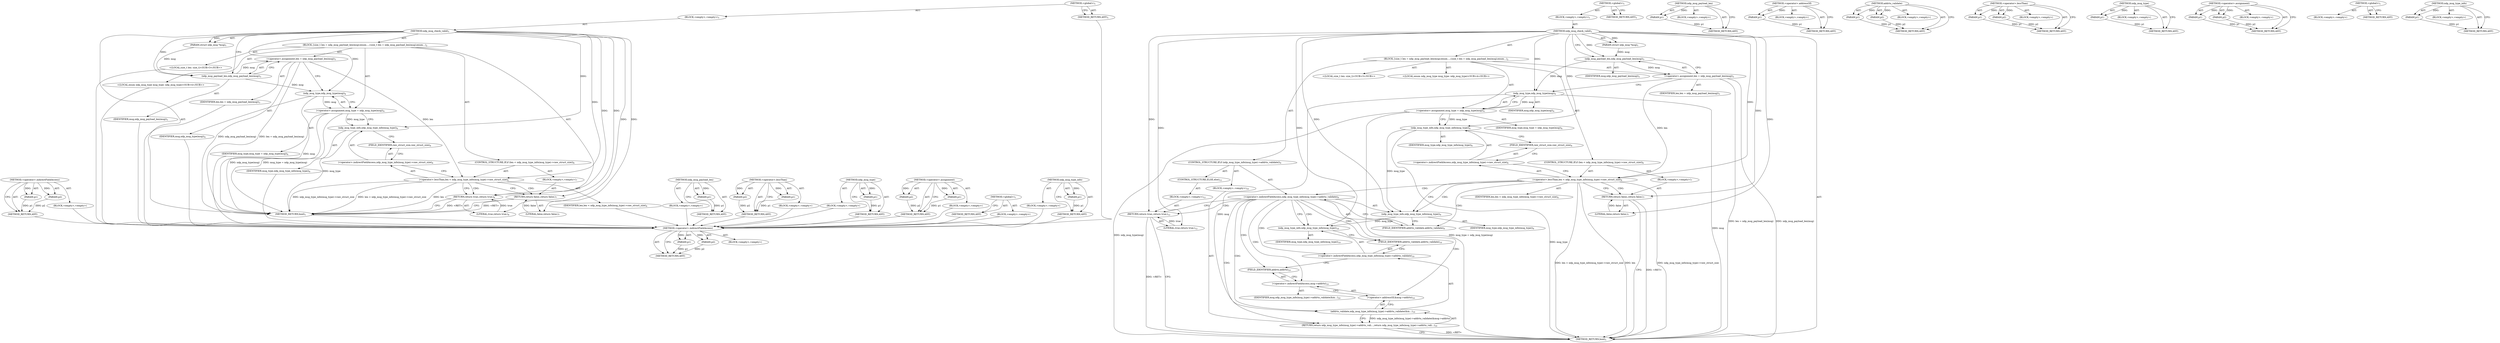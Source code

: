 digraph "ndp_msg_type_info" {
vulnerable_74 [label=<(METHOD,&lt;operator&gt;.indirectFieldAccess)>];
vulnerable_75 [label=<(PARAM,p1)>];
vulnerable_76 [label=<(PARAM,p2)>];
vulnerable_77 [label=<(BLOCK,&lt;empty&gt;,&lt;empty&gt;)>];
vulnerable_78 [label=<(METHOD_RETURN,ANY)>];
vulnerable_6 [label=<(METHOD,&lt;global&gt;)<SUB>1</SUB>>];
vulnerable_7 [label=<(BLOCK,&lt;empty&gt;,&lt;empty&gt;)<SUB>1</SUB>>];
vulnerable_8 [label=<(METHOD,ndp_msg_check_valid)<SUB>1</SUB>>];
vulnerable_9 [label=<(PARAM,struct ndp_msg *msg)<SUB>1</SUB>>];
vulnerable_10 [label=<(BLOCK,{
	size_t len = ndp_msg_payload_len(msg);
	enum...,{
	size_t len = ndp_msg_payload_len(msg);
	enum...)<SUB>2</SUB>>];
vulnerable_11 [label="<(LOCAL,size_t len: size_t)<SUB>3</SUB>>"];
vulnerable_12 [label=<(&lt;operator&gt;.assignment,len = ndp_msg_payload_len(msg))<SUB>3</SUB>>];
vulnerable_13 [label=<(IDENTIFIER,len,len = ndp_msg_payload_len(msg))<SUB>3</SUB>>];
vulnerable_14 [label=<(ndp_msg_payload_len,ndp_msg_payload_len(msg))<SUB>3</SUB>>];
vulnerable_15 [label=<(IDENTIFIER,msg,ndp_msg_payload_len(msg))<SUB>3</SUB>>];
vulnerable_16 [label="<(LOCAL,enum ndp_msg_type msg_type: ndp_msg_type)<SUB>4</SUB>>"];
vulnerable_17 [label=<(&lt;operator&gt;.assignment,msg_type = ndp_msg_type(msg))<SUB>4</SUB>>];
vulnerable_18 [label=<(IDENTIFIER,msg_type,msg_type = ndp_msg_type(msg))<SUB>4</SUB>>];
vulnerable_19 [label=<(ndp_msg_type,ndp_msg_type(msg))<SUB>4</SUB>>];
vulnerable_20 [label=<(IDENTIFIER,msg,ndp_msg_type(msg))<SUB>4</SUB>>];
vulnerable_21 [label=<(CONTROL_STRUCTURE,IF,if (len &lt; ndp_msg_type_info(msg_type)-&gt;raw_struct_size))<SUB>6</SUB>>];
vulnerable_22 [label=<(&lt;operator&gt;.lessThan,len &lt; ndp_msg_type_info(msg_type)-&gt;raw_struct_size)<SUB>6</SUB>>];
vulnerable_23 [label=<(IDENTIFIER,len,len &lt; ndp_msg_type_info(msg_type)-&gt;raw_struct_size)<SUB>6</SUB>>];
vulnerable_24 [label=<(&lt;operator&gt;.indirectFieldAccess,ndp_msg_type_info(msg_type)-&gt;raw_struct_size)<SUB>6</SUB>>];
vulnerable_25 [label=<(ndp_msg_type_info,ndp_msg_type_info(msg_type))<SUB>6</SUB>>];
vulnerable_26 [label=<(IDENTIFIER,msg_type,ndp_msg_type_info(msg_type))<SUB>6</SUB>>];
vulnerable_27 [label=<(FIELD_IDENTIFIER,raw_struct_size,raw_struct_size)<SUB>6</SUB>>];
vulnerable_28 [label=<(BLOCK,&lt;empty&gt;,&lt;empty&gt;)<SUB>7</SUB>>];
vulnerable_29 [label=<(RETURN,return false;,return false;)<SUB>7</SUB>>];
vulnerable_30 [label=<(LITERAL,false,return false;)<SUB>7</SUB>>];
vulnerable_31 [label=<(RETURN,return true;,return true;)<SUB>8</SUB>>];
vulnerable_32 [label=<(LITERAL,true,return true;)<SUB>8</SUB>>];
vulnerable_33 [label=<(METHOD_RETURN,bool)<SUB>1</SUB>>];
vulnerable_35 [label=<(METHOD_RETURN,ANY)<SUB>1</SUB>>];
vulnerable_61 [label=<(METHOD,ndp_msg_payload_len)>];
vulnerable_62 [label=<(PARAM,p1)>];
vulnerable_63 [label=<(BLOCK,&lt;empty&gt;,&lt;empty&gt;)>];
vulnerable_64 [label=<(METHOD_RETURN,ANY)>];
vulnerable_69 [label=<(METHOD,&lt;operator&gt;.lessThan)>];
vulnerable_70 [label=<(PARAM,p1)>];
vulnerable_71 [label=<(PARAM,p2)>];
vulnerable_72 [label=<(BLOCK,&lt;empty&gt;,&lt;empty&gt;)>];
vulnerable_73 [label=<(METHOD_RETURN,ANY)>];
vulnerable_65 [label=<(METHOD,ndp_msg_type)>];
vulnerable_66 [label=<(PARAM,p1)>];
vulnerable_67 [label=<(BLOCK,&lt;empty&gt;,&lt;empty&gt;)>];
vulnerable_68 [label=<(METHOD_RETURN,ANY)>];
vulnerable_56 [label=<(METHOD,&lt;operator&gt;.assignment)>];
vulnerable_57 [label=<(PARAM,p1)>];
vulnerable_58 [label=<(PARAM,p2)>];
vulnerable_59 [label=<(BLOCK,&lt;empty&gt;,&lt;empty&gt;)>];
vulnerable_60 [label=<(METHOD_RETURN,ANY)>];
vulnerable_50 [label=<(METHOD,&lt;global&gt;)<SUB>1</SUB>>];
vulnerable_51 [label=<(BLOCK,&lt;empty&gt;,&lt;empty&gt;)>];
vulnerable_52 [label=<(METHOD_RETURN,ANY)>];
vulnerable_79 [label=<(METHOD,ndp_msg_type_info)>];
vulnerable_80 [label=<(PARAM,p1)>];
vulnerable_81 [label=<(BLOCK,&lt;empty&gt;,&lt;empty&gt;)>];
vulnerable_82 [label=<(METHOD_RETURN,ANY)>];
fixed_92 [label=<(METHOD,&lt;operator&gt;.indirectFieldAccess)>];
fixed_93 [label=<(PARAM,p1)>];
fixed_94 [label=<(PARAM,p2)>];
fixed_95 [label=<(BLOCK,&lt;empty&gt;,&lt;empty&gt;)>];
fixed_96 [label=<(METHOD_RETURN,ANY)>];
fixed_6 [label=<(METHOD,&lt;global&gt;)<SUB>1</SUB>>];
fixed_7 [label=<(BLOCK,&lt;empty&gt;,&lt;empty&gt;)<SUB>1</SUB>>];
fixed_8 [label=<(METHOD,ndp_msg_check_valid)<SUB>1</SUB>>];
fixed_9 [label=<(PARAM,struct ndp_msg *msg)<SUB>1</SUB>>];
fixed_10 [label=<(BLOCK,{
	size_t len = ndp_msg_payload_len(msg);
	enum...,{
	size_t len = ndp_msg_payload_len(msg);
	enum...)<SUB>2</SUB>>];
fixed_11 [label="<(LOCAL,size_t len: size_t)<SUB>3</SUB>>"];
fixed_12 [label=<(&lt;operator&gt;.assignment,len = ndp_msg_payload_len(msg))<SUB>3</SUB>>];
fixed_13 [label=<(IDENTIFIER,len,len = ndp_msg_payload_len(msg))<SUB>3</SUB>>];
fixed_14 [label=<(ndp_msg_payload_len,ndp_msg_payload_len(msg))<SUB>3</SUB>>];
fixed_15 [label=<(IDENTIFIER,msg,ndp_msg_payload_len(msg))<SUB>3</SUB>>];
fixed_16 [label="<(LOCAL,enum ndp_msg_type msg_type: ndp_msg_type)<SUB>4</SUB>>"];
fixed_17 [label=<(&lt;operator&gt;.assignment,msg_type = ndp_msg_type(msg))<SUB>4</SUB>>];
fixed_18 [label=<(IDENTIFIER,msg_type,msg_type = ndp_msg_type(msg))<SUB>4</SUB>>];
fixed_19 [label=<(ndp_msg_type,ndp_msg_type(msg))<SUB>4</SUB>>];
fixed_20 [label=<(IDENTIFIER,msg,ndp_msg_type(msg))<SUB>4</SUB>>];
fixed_21 [label=<(CONTROL_STRUCTURE,IF,if (len &lt; ndp_msg_type_info(msg_type)-&gt;raw_struct_size))<SUB>6</SUB>>];
fixed_22 [label=<(&lt;operator&gt;.lessThan,len &lt; ndp_msg_type_info(msg_type)-&gt;raw_struct_size)<SUB>6</SUB>>];
fixed_23 [label=<(IDENTIFIER,len,len &lt; ndp_msg_type_info(msg_type)-&gt;raw_struct_size)<SUB>6</SUB>>];
fixed_24 [label=<(&lt;operator&gt;.indirectFieldAccess,ndp_msg_type_info(msg_type)-&gt;raw_struct_size)<SUB>6</SUB>>];
fixed_25 [label=<(ndp_msg_type_info,ndp_msg_type_info(msg_type))<SUB>6</SUB>>];
fixed_26 [label=<(IDENTIFIER,msg_type,ndp_msg_type_info(msg_type))<SUB>6</SUB>>];
fixed_27 [label=<(FIELD_IDENTIFIER,raw_struct_size,raw_struct_size)<SUB>6</SUB>>];
fixed_28 [label=<(BLOCK,&lt;empty&gt;,&lt;empty&gt;)<SUB>7</SUB>>];
fixed_29 [label=<(RETURN,return false;,return false;)<SUB>7</SUB>>];
fixed_30 [label=<(LITERAL,false,return false;)<SUB>7</SUB>>];
fixed_31 [label=<(CONTROL_STRUCTURE,IF,if (ndp_msg_type_info(msg_type)-&gt;addrto_validate))<SUB>9</SUB>>];
fixed_32 [label=<(&lt;operator&gt;.indirectFieldAccess,ndp_msg_type_info(msg_type)-&gt;addrto_validate)<SUB>9</SUB>>];
fixed_33 [label=<(ndp_msg_type_info,ndp_msg_type_info(msg_type))<SUB>9</SUB>>];
fixed_34 [label=<(IDENTIFIER,msg_type,ndp_msg_type_info(msg_type))<SUB>9</SUB>>];
fixed_35 [label=<(FIELD_IDENTIFIER,addrto_validate,addrto_validate)<SUB>9</SUB>>];
fixed_36 [label=<(BLOCK,&lt;empty&gt;,&lt;empty&gt;)<SUB>10</SUB>>];
fixed_37 [label=<(RETURN,return ndp_msg_type_info(msg_type)-&gt;addrto_vali...,return ndp_msg_type_info(msg_type)-&gt;addrto_vali...)<SUB>10</SUB>>];
fixed_38 [label=<(addrto_validate,ndp_msg_type_info(msg_type)-&gt;addrto_validate(&amp;m...)<SUB>10</SUB>>];
fixed_39 [label=<(&lt;operator&gt;.indirectFieldAccess,ndp_msg_type_info(msg_type)-&gt;addrto_validate)<SUB>10</SUB>>];
fixed_40 [label=<(ndp_msg_type_info,ndp_msg_type_info(msg_type))<SUB>10</SUB>>];
fixed_41 [label=<(IDENTIFIER,msg_type,ndp_msg_type_info(msg_type))<SUB>10</SUB>>];
fixed_42 [label=<(FIELD_IDENTIFIER,addrto_validate,addrto_validate)<SUB>10</SUB>>];
fixed_43 [label=<(&lt;operator&gt;.addressOf,&amp;msg-&gt;addrto)<SUB>10</SUB>>];
fixed_44 [label=<(&lt;operator&gt;.indirectFieldAccess,msg-&gt;addrto)<SUB>10</SUB>>];
fixed_45 [label=<(IDENTIFIER,msg,ndp_msg_type_info(msg_type)-&gt;addrto_validate(&amp;m...)<SUB>10</SUB>>];
fixed_46 [label=<(FIELD_IDENTIFIER,addrto,addrto)<SUB>10</SUB>>];
fixed_47 [label=<(CONTROL_STRUCTURE,ELSE,else)<SUB>12</SUB>>];
fixed_48 [label=<(BLOCK,&lt;empty&gt;,&lt;empty&gt;)<SUB>12</SUB>>];
fixed_49 [label=<(RETURN,return true;,return true;)<SUB>12</SUB>>];
fixed_50 [label=<(LITERAL,true,return true;)<SUB>12</SUB>>];
fixed_51 [label=<(METHOD_RETURN,bool)<SUB>1</SUB>>];
fixed_53 [label=<(METHOD_RETURN,ANY)<SUB>1</SUB>>];
fixed_79 [label=<(METHOD,ndp_msg_payload_len)>];
fixed_80 [label=<(PARAM,p1)>];
fixed_81 [label=<(BLOCK,&lt;empty&gt;,&lt;empty&gt;)>];
fixed_82 [label=<(METHOD_RETURN,ANY)>];
fixed_106 [label=<(METHOD,&lt;operator&gt;.addressOf)>];
fixed_107 [label=<(PARAM,p1)>];
fixed_108 [label=<(BLOCK,&lt;empty&gt;,&lt;empty&gt;)>];
fixed_109 [label=<(METHOD_RETURN,ANY)>];
fixed_101 [label=<(METHOD,addrto_validate)>];
fixed_102 [label=<(PARAM,p1)>];
fixed_103 [label=<(PARAM,p2)>];
fixed_104 [label=<(BLOCK,&lt;empty&gt;,&lt;empty&gt;)>];
fixed_105 [label=<(METHOD_RETURN,ANY)>];
fixed_87 [label=<(METHOD,&lt;operator&gt;.lessThan)>];
fixed_88 [label=<(PARAM,p1)>];
fixed_89 [label=<(PARAM,p2)>];
fixed_90 [label=<(BLOCK,&lt;empty&gt;,&lt;empty&gt;)>];
fixed_91 [label=<(METHOD_RETURN,ANY)>];
fixed_83 [label=<(METHOD,ndp_msg_type)>];
fixed_84 [label=<(PARAM,p1)>];
fixed_85 [label=<(BLOCK,&lt;empty&gt;,&lt;empty&gt;)>];
fixed_86 [label=<(METHOD_RETURN,ANY)>];
fixed_74 [label=<(METHOD,&lt;operator&gt;.assignment)>];
fixed_75 [label=<(PARAM,p1)>];
fixed_76 [label=<(PARAM,p2)>];
fixed_77 [label=<(BLOCK,&lt;empty&gt;,&lt;empty&gt;)>];
fixed_78 [label=<(METHOD_RETURN,ANY)>];
fixed_68 [label=<(METHOD,&lt;global&gt;)<SUB>1</SUB>>];
fixed_69 [label=<(BLOCK,&lt;empty&gt;,&lt;empty&gt;)>];
fixed_70 [label=<(METHOD_RETURN,ANY)>];
fixed_97 [label=<(METHOD,ndp_msg_type_info)>];
fixed_98 [label=<(PARAM,p1)>];
fixed_99 [label=<(BLOCK,&lt;empty&gt;,&lt;empty&gt;)>];
fixed_100 [label=<(METHOD_RETURN,ANY)>];
vulnerable_74 -> vulnerable_75  [key=0, label="AST: "];
vulnerable_74 -> vulnerable_75  [key=1, label="DDG: "];
vulnerable_74 -> vulnerable_77  [key=0, label="AST: "];
vulnerable_74 -> vulnerable_76  [key=0, label="AST: "];
vulnerable_74 -> vulnerable_76  [key=1, label="DDG: "];
vulnerable_74 -> vulnerable_78  [key=0, label="AST: "];
vulnerable_74 -> vulnerable_78  [key=1, label="CFG: "];
vulnerable_75 -> vulnerable_78  [key=0, label="DDG: p1"];
vulnerable_76 -> vulnerable_78  [key=0, label="DDG: p2"];
vulnerable_77 -> fixed_92  [key=0];
vulnerable_78 -> fixed_92  [key=0];
vulnerable_6 -> vulnerable_7  [key=0, label="AST: "];
vulnerable_6 -> vulnerable_35  [key=0, label="AST: "];
vulnerable_6 -> vulnerable_35  [key=1, label="CFG: "];
vulnerable_7 -> vulnerable_8  [key=0, label="AST: "];
vulnerable_8 -> vulnerable_9  [key=0, label="AST: "];
vulnerable_8 -> vulnerable_9  [key=1, label="DDG: "];
vulnerable_8 -> vulnerable_10  [key=0, label="AST: "];
vulnerable_8 -> vulnerable_33  [key=0, label="AST: "];
vulnerable_8 -> vulnerable_14  [key=0, label="CFG: "];
vulnerable_8 -> vulnerable_14  [key=1, label="DDG: "];
vulnerable_8 -> vulnerable_31  [key=0, label="DDG: "];
vulnerable_8 -> vulnerable_32  [key=0, label="DDG: "];
vulnerable_8 -> vulnerable_19  [key=0, label="DDG: "];
vulnerable_8 -> vulnerable_22  [key=0, label="DDG: "];
vulnerable_8 -> vulnerable_29  [key=0, label="DDG: "];
vulnerable_8 -> vulnerable_30  [key=0, label="DDG: "];
vulnerable_8 -> vulnerable_25  [key=0, label="DDG: "];
vulnerable_9 -> vulnerable_14  [key=0, label="DDG: msg"];
vulnerable_10 -> vulnerable_11  [key=0, label="AST: "];
vulnerable_10 -> vulnerable_12  [key=0, label="AST: "];
vulnerable_10 -> vulnerable_16  [key=0, label="AST: "];
vulnerable_10 -> vulnerable_17  [key=0, label="AST: "];
vulnerable_10 -> vulnerable_21  [key=0, label="AST: "];
vulnerable_10 -> vulnerable_31  [key=0, label="AST: "];
vulnerable_11 -> fixed_92  [key=0];
vulnerable_12 -> vulnerable_13  [key=0, label="AST: "];
vulnerable_12 -> vulnerable_14  [key=0, label="AST: "];
vulnerable_12 -> vulnerable_19  [key=0, label="CFG: "];
vulnerable_12 -> vulnerable_33  [key=0, label="DDG: ndp_msg_payload_len(msg)"];
vulnerable_12 -> vulnerable_33  [key=1, label="DDG: len = ndp_msg_payload_len(msg)"];
vulnerable_12 -> vulnerable_22  [key=0, label="DDG: len"];
vulnerable_13 -> fixed_92  [key=0];
vulnerable_14 -> vulnerable_15  [key=0, label="AST: "];
vulnerable_14 -> vulnerable_12  [key=0, label="CFG: "];
vulnerable_14 -> vulnerable_12  [key=1, label="DDG: msg"];
vulnerable_14 -> vulnerable_19  [key=0, label="DDG: msg"];
vulnerable_15 -> fixed_92  [key=0];
vulnerable_16 -> fixed_92  [key=0];
vulnerable_17 -> vulnerable_18  [key=0, label="AST: "];
vulnerable_17 -> vulnerable_19  [key=0, label="AST: "];
vulnerable_17 -> vulnerable_25  [key=0, label="CFG: "];
vulnerable_17 -> vulnerable_25  [key=1, label="DDG: msg_type"];
vulnerable_17 -> vulnerable_33  [key=0, label="DDG: ndp_msg_type(msg)"];
vulnerable_17 -> vulnerable_33  [key=1, label="DDG: msg_type = ndp_msg_type(msg)"];
vulnerable_18 -> fixed_92  [key=0];
vulnerable_19 -> vulnerable_20  [key=0, label="AST: "];
vulnerable_19 -> vulnerable_17  [key=0, label="CFG: "];
vulnerable_19 -> vulnerable_17  [key=1, label="DDG: msg"];
vulnerable_19 -> vulnerable_33  [key=0, label="DDG: msg"];
vulnerable_20 -> fixed_92  [key=0];
vulnerable_21 -> vulnerable_22  [key=0, label="AST: "];
vulnerable_21 -> vulnerable_28  [key=0, label="AST: "];
vulnerable_22 -> vulnerable_23  [key=0, label="AST: "];
vulnerable_22 -> vulnerable_24  [key=0, label="AST: "];
vulnerable_22 -> vulnerable_29  [key=0, label="CFG: "];
vulnerable_22 -> vulnerable_29  [key=1, label="CDG: "];
vulnerable_22 -> vulnerable_31  [key=0, label="CFG: "];
vulnerable_22 -> vulnerable_31  [key=1, label="CDG: "];
vulnerable_22 -> vulnerable_33  [key=0, label="DDG: len"];
vulnerable_22 -> vulnerable_33  [key=1, label="DDG: ndp_msg_type_info(msg_type)-&gt;raw_struct_size"];
vulnerable_22 -> vulnerable_33  [key=2, label="DDG: len &lt; ndp_msg_type_info(msg_type)-&gt;raw_struct_size"];
vulnerable_23 -> fixed_92  [key=0];
vulnerable_24 -> vulnerable_25  [key=0, label="AST: "];
vulnerable_24 -> vulnerable_27  [key=0, label="AST: "];
vulnerable_24 -> vulnerable_22  [key=0, label="CFG: "];
vulnerable_25 -> vulnerable_26  [key=0, label="AST: "];
vulnerable_25 -> vulnerable_27  [key=0, label="CFG: "];
vulnerable_25 -> vulnerable_33  [key=0, label="DDG: msg_type"];
vulnerable_26 -> fixed_92  [key=0];
vulnerable_27 -> vulnerable_24  [key=0, label="CFG: "];
vulnerable_28 -> vulnerable_29  [key=0, label="AST: "];
vulnerable_29 -> vulnerable_30  [key=0, label="AST: "];
vulnerable_29 -> vulnerable_33  [key=0, label="CFG: "];
vulnerable_29 -> vulnerable_33  [key=1, label="DDG: &lt;RET&gt;"];
vulnerable_30 -> vulnerable_29  [key=0, label="DDG: false"];
vulnerable_31 -> vulnerable_32  [key=0, label="AST: "];
vulnerable_31 -> vulnerable_33  [key=0, label="CFG: "];
vulnerable_31 -> vulnerable_33  [key=1, label="DDG: &lt;RET&gt;"];
vulnerable_32 -> vulnerable_31  [key=0, label="DDG: true"];
vulnerable_33 -> fixed_92  [key=0];
vulnerable_35 -> fixed_92  [key=0];
vulnerable_61 -> vulnerable_62  [key=0, label="AST: "];
vulnerable_61 -> vulnerable_62  [key=1, label="DDG: "];
vulnerable_61 -> vulnerable_63  [key=0, label="AST: "];
vulnerable_61 -> vulnerable_64  [key=0, label="AST: "];
vulnerable_61 -> vulnerable_64  [key=1, label="CFG: "];
vulnerable_62 -> vulnerable_64  [key=0, label="DDG: p1"];
vulnerable_63 -> fixed_92  [key=0];
vulnerable_64 -> fixed_92  [key=0];
vulnerable_69 -> vulnerable_70  [key=0, label="AST: "];
vulnerable_69 -> vulnerable_70  [key=1, label="DDG: "];
vulnerable_69 -> vulnerable_72  [key=0, label="AST: "];
vulnerable_69 -> vulnerable_71  [key=0, label="AST: "];
vulnerable_69 -> vulnerable_71  [key=1, label="DDG: "];
vulnerable_69 -> vulnerable_73  [key=0, label="AST: "];
vulnerable_69 -> vulnerable_73  [key=1, label="CFG: "];
vulnerable_70 -> vulnerable_73  [key=0, label="DDG: p1"];
vulnerable_71 -> vulnerable_73  [key=0, label="DDG: p2"];
vulnerable_72 -> fixed_92  [key=0];
vulnerable_73 -> fixed_92  [key=0];
vulnerable_65 -> vulnerable_66  [key=0, label="AST: "];
vulnerable_65 -> vulnerable_66  [key=1, label="DDG: "];
vulnerable_65 -> vulnerable_67  [key=0, label="AST: "];
vulnerable_65 -> vulnerable_68  [key=0, label="AST: "];
vulnerable_65 -> vulnerable_68  [key=1, label="CFG: "];
vulnerable_66 -> vulnerable_68  [key=0, label="DDG: p1"];
vulnerable_67 -> fixed_92  [key=0];
vulnerable_68 -> fixed_92  [key=0];
vulnerable_56 -> vulnerable_57  [key=0, label="AST: "];
vulnerable_56 -> vulnerable_57  [key=1, label="DDG: "];
vulnerable_56 -> vulnerable_59  [key=0, label="AST: "];
vulnerable_56 -> vulnerable_58  [key=0, label="AST: "];
vulnerable_56 -> vulnerable_58  [key=1, label="DDG: "];
vulnerable_56 -> vulnerable_60  [key=0, label="AST: "];
vulnerable_56 -> vulnerable_60  [key=1, label="CFG: "];
vulnerable_57 -> vulnerable_60  [key=0, label="DDG: p1"];
vulnerable_58 -> vulnerable_60  [key=0, label="DDG: p2"];
vulnerable_59 -> fixed_92  [key=0];
vulnerable_60 -> fixed_92  [key=0];
vulnerable_50 -> vulnerable_51  [key=0, label="AST: "];
vulnerable_50 -> vulnerable_52  [key=0, label="AST: "];
vulnerable_50 -> vulnerable_52  [key=1, label="CFG: "];
vulnerable_51 -> fixed_92  [key=0];
vulnerable_52 -> fixed_92  [key=0];
vulnerable_79 -> vulnerable_80  [key=0, label="AST: "];
vulnerable_79 -> vulnerable_80  [key=1, label="DDG: "];
vulnerable_79 -> vulnerable_81  [key=0, label="AST: "];
vulnerable_79 -> vulnerable_82  [key=0, label="AST: "];
vulnerable_79 -> vulnerable_82  [key=1, label="CFG: "];
vulnerable_80 -> vulnerable_82  [key=0, label="DDG: p1"];
vulnerable_81 -> fixed_92  [key=0];
vulnerable_82 -> fixed_92  [key=0];
fixed_92 -> fixed_93  [key=0, label="AST: "];
fixed_92 -> fixed_93  [key=1, label="DDG: "];
fixed_92 -> fixed_95  [key=0, label="AST: "];
fixed_92 -> fixed_94  [key=0, label="AST: "];
fixed_92 -> fixed_94  [key=1, label="DDG: "];
fixed_92 -> fixed_96  [key=0, label="AST: "];
fixed_92 -> fixed_96  [key=1, label="CFG: "];
fixed_93 -> fixed_96  [key=0, label="DDG: p1"];
fixed_94 -> fixed_96  [key=0, label="DDG: p2"];
fixed_6 -> fixed_7  [key=0, label="AST: "];
fixed_6 -> fixed_53  [key=0, label="AST: "];
fixed_6 -> fixed_53  [key=1, label="CFG: "];
fixed_7 -> fixed_8  [key=0, label="AST: "];
fixed_8 -> fixed_9  [key=0, label="AST: "];
fixed_8 -> fixed_9  [key=1, label="DDG: "];
fixed_8 -> fixed_10  [key=0, label="AST: "];
fixed_8 -> fixed_51  [key=0, label="AST: "];
fixed_8 -> fixed_14  [key=0, label="CFG: "];
fixed_8 -> fixed_14  [key=1, label="DDG: "];
fixed_8 -> fixed_19  [key=0, label="DDG: "];
fixed_8 -> fixed_22  [key=0, label="DDG: "];
fixed_8 -> fixed_29  [key=0, label="DDG: "];
fixed_8 -> fixed_30  [key=0, label="DDG: "];
fixed_8 -> fixed_33  [key=0, label="DDG: "];
fixed_8 -> fixed_49  [key=0, label="DDG: "];
fixed_8 -> fixed_25  [key=0, label="DDG: "];
fixed_8 -> fixed_50  [key=0, label="DDG: "];
fixed_8 -> fixed_40  [key=0, label="DDG: "];
fixed_9 -> fixed_14  [key=0, label="DDG: msg"];
fixed_10 -> fixed_11  [key=0, label="AST: "];
fixed_10 -> fixed_12  [key=0, label="AST: "];
fixed_10 -> fixed_16  [key=0, label="AST: "];
fixed_10 -> fixed_17  [key=0, label="AST: "];
fixed_10 -> fixed_21  [key=0, label="AST: "];
fixed_10 -> fixed_31  [key=0, label="AST: "];
fixed_12 -> fixed_13  [key=0, label="AST: "];
fixed_12 -> fixed_14  [key=0, label="AST: "];
fixed_12 -> fixed_19  [key=0, label="CFG: "];
fixed_12 -> fixed_51  [key=0, label="DDG: ndp_msg_payload_len(msg)"];
fixed_12 -> fixed_51  [key=1, label="DDG: len = ndp_msg_payload_len(msg)"];
fixed_12 -> fixed_22  [key=0, label="DDG: len"];
fixed_14 -> fixed_15  [key=0, label="AST: "];
fixed_14 -> fixed_12  [key=0, label="CFG: "];
fixed_14 -> fixed_12  [key=1, label="DDG: msg"];
fixed_14 -> fixed_19  [key=0, label="DDG: msg"];
fixed_17 -> fixed_18  [key=0, label="AST: "];
fixed_17 -> fixed_19  [key=0, label="AST: "];
fixed_17 -> fixed_25  [key=0, label="CFG: "];
fixed_17 -> fixed_25  [key=1, label="DDG: msg_type"];
fixed_17 -> fixed_51  [key=0, label="DDG: ndp_msg_type(msg)"];
fixed_17 -> fixed_51  [key=1, label="DDG: msg_type = ndp_msg_type(msg)"];
fixed_19 -> fixed_20  [key=0, label="AST: "];
fixed_19 -> fixed_17  [key=0, label="CFG: "];
fixed_19 -> fixed_17  [key=1, label="DDG: msg"];
fixed_19 -> fixed_51  [key=0, label="DDG: msg"];
fixed_19 -> fixed_38  [key=0, label="DDG: msg"];
fixed_21 -> fixed_22  [key=0, label="AST: "];
fixed_21 -> fixed_28  [key=0, label="AST: "];
fixed_22 -> fixed_23  [key=0, label="AST: "];
fixed_22 -> fixed_24  [key=0, label="AST: "];
fixed_22 -> fixed_29  [key=0, label="CFG: "];
fixed_22 -> fixed_29  [key=1, label="CDG: "];
fixed_22 -> fixed_33  [key=0, label="CFG: "];
fixed_22 -> fixed_33  [key=1, label="CDG: "];
fixed_22 -> fixed_51  [key=0, label="DDG: len"];
fixed_22 -> fixed_51  [key=1, label="DDG: ndp_msg_type_info(msg_type)-&gt;raw_struct_size"];
fixed_22 -> fixed_51  [key=2, label="DDG: len &lt; ndp_msg_type_info(msg_type)-&gt;raw_struct_size"];
fixed_22 -> fixed_32  [key=0, label="CDG: "];
fixed_22 -> fixed_35  [key=0, label="CDG: "];
fixed_24 -> fixed_25  [key=0, label="AST: "];
fixed_24 -> fixed_27  [key=0, label="AST: "];
fixed_24 -> fixed_22  [key=0, label="CFG: "];
fixed_25 -> fixed_26  [key=0, label="AST: "];
fixed_25 -> fixed_27  [key=0, label="CFG: "];
fixed_25 -> fixed_51  [key=0, label="DDG: msg_type"];
fixed_25 -> fixed_33  [key=0, label="DDG: msg_type"];
fixed_27 -> fixed_24  [key=0, label="CFG: "];
fixed_28 -> fixed_29  [key=0, label="AST: "];
fixed_29 -> fixed_30  [key=0, label="AST: "];
fixed_29 -> fixed_51  [key=0, label="CFG: "];
fixed_29 -> fixed_51  [key=1, label="DDG: &lt;RET&gt;"];
fixed_30 -> fixed_29  [key=0, label="DDG: false"];
fixed_31 -> fixed_32  [key=0, label="AST: "];
fixed_31 -> fixed_36  [key=0, label="AST: "];
fixed_31 -> fixed_47  [key=0, label="AST: "];
fixed_32 -> fixed_33  [key=0, label="AST: "];
fixed_32 -> fixed_35  [key=0, label="AST: "];
fixed_32 -> fixed_40  [key=0, label="CFG: "];
fixed_32 -> fixed_40  [key=1, label="CDG: "];
fixed_32 -> fixed_49  [key=0, label="CFG: "];
fixed_32 -> fixed_49  [key=1, label="CDG: "];
fixed_32 -> fixed_42  [key=0, label="CDG: "];
fixed_32 -> fixed_44  [key=0, label="CDG: "];
fixed_32 -> fixed_37  [key=0, label="CDG: "];
fixed_32 -> fixed_46  [key=0, label="CDG: "];
fixed_32 -> fixed_38  [key=0, label="CDG: "];
fixed_32 -> fixed_39  [key=0, label="CDG: "];
fixed_32 -> fixed_43  [key=0, label="CDG: "];
fixed_33 -> fixed_34  [key=0, label="AST: "];
fixed_33 -> fixed_35  [key=0, label="CFG: "];
fixed_33 -> fixed_40  [key=0, label="DDG: msg_type"];
fixed_35 -> fixed_32  [key=0, label="CFG: "];
fixed_36 -> fixed_37  [key=0, label="AST: "];
fixed_37 -> fixed_38  [key=0, label="AST: "];
fixed_37 -> fixed_51  [key=0, label="CFG: "];
fixed_37 -> fixed_51  [key=1, label="DDG: &lt;RET&gt;"];
fixed_38 -> fixed_39  [key=0, label="AST: "];
fixed_38 -> fixed_43  [key=0, label="AST: "];
fixed_38 -> fixed_37  [key=0, label="CFG: "];
fixed_38 -> fixed_37  [key=1, label="DDG: ndp_msg_type_info(msg_type)-&gt;addrto_validate(&amp;msg-&gt;addrto)"];
fixed_39 -> fixed_40  [key=0, label="AST: "];
fixed_39 -> fixed_42  [key=0, label="AST: "];
fixed_39 -> fixed_46  [key=0, label="CFG: "];
fixed_40 -> fixed_41  [key=0, label="AST: "];
fixed_40 -> fixed_42  [key=0, label="CFG: "];
fixed_42 -> fixed_39  [key=0, label="CFG: "];
fixed_43 -> fixed_44  [key=0, label="AST: "];
fixed_43 -> fixed_38  [key=0, label="CFG: "];
fixed_44 -> fixed_45  [key=0, label="AST: "];
fixed_44 -> fixed_46  [key=0, label="AST: "];
fixed_44 -> fixed_43  [key=0, label="CFG: "];
fixed_46 -> fixed_44  [key=0, label="CFG: "];
fixed_47 -> fixed_48  [key=0, label="AST: "];
fixed_48 -> fixed_49  [key=0, label="AST: "];
fixed_49 -> fixed_50  [key=0, label="AST: "];
fixed_49 -> fixed_51  [key=0, label="CFG: "];
fixed_49 -> fixed_51  [key=1, label="DDG: &lt;RET&gt;"];
fixed_50 -> fixed_49  [key=0, label="DDG: true"];
fixed_79 -> fixed_80  [key=0, label="AST: "];
fixed_79 -> fixed_80  [key=1, label="DDG: "];
fixed_79 -> fixed_81  [key=0, label="AST: "];
fixed_79 -> fixed_82  [key=0, label="AST: "];
fixed_79 -> fixed_82  [key=1, label="CFG: "];
fixed_80 -> fixed_82  [key=0, label="DDG: p1"];
fixed_106 -> fixed_107  [key=0, label="AST: "];
fixed_106 -> fixed_107  [key=1, label="DDG: "];
fixed_106 -> fixed_108  [key=0, label="AST: "];
fixed_106 -> fixed_109  [key=0, label="AST: "];
fixed_106 -> fixed_109  [key=1, label="CFG: "];
fixed_107 -> fixed_109  [key=0, label="DDG: p1"];
fixed_101 -> fixed_102  [key=0, label="AST: "];
fixed_101 -> fixed_102  [key=1, label="DDG: "];
fixed_101 -> fixed_104  [key=0, label="AST: "];
fixed_101 -> fixed_103  [key=0, label="AST: "];
fixed_101 -> fixed_103  [key=1, label="DDG: "];
fixed_101 -> fixed_105  [key=0, label="AST: "];
fixed_101 -> fixed_105  [key=1, label="CFG: "];
fixed_102 -> fixed_105  [key=0, label="DDG: p1"];
fixed_103 -> fixed_105  [key=0, label="DDG: p2"];
fixed_87 -> fixed_88  [key=0, label="AST: "];
fixed_87 -> fixed_88  [key=1, label="DDG: "];
fixed_87 -> fixed_90  [key=0, label="AST: "];
fixed_87 -> fixed_89  [key=0, label="AST: "];
fixed_87 -> fixed_89  [key=1, label="DDG: "];
fixed_87 -> fixed_91  [key=0, label="AST: "];
fixed_87 -> fixed_91  [key=1, label="CFG: "];
fixed_88 -> fixed_91  [key=0, label="DDG: p1"];
fixed_89 -> fixed_91  [key=0, label="DDG: p2"];
fixed_83 -> fixed_84  [key=0, label="AST: "];
fixed_83 -> fixed_84  [key=1, label="DDG: "];
fixed_83 -> fixed_85  [key=0, label="AST: "];
fixed_83 -> fixed_86  [key=0, label="AST: "];
fixed_83 -> fixed_86  [key=1, label="CFG: "];
fixed_84 -> fixed_86  [key=0, label="DDG: p1"];
fixed_74 -> fixed_75  [key=0, label="AST: "];
fixed_74 -> fixed_75  [key=1, label="DDG: "];
fixed_74 -> fixed_77  [key=0, label="AST: "];
fixed_74 -> fixed_76  [key=0, label="AST: "];
fixed_74 -> fixed_76  [key=1, label="DDG: "];
fixed_74 -> fixed_78  [key=0, label="AST: "];
fixed_74 -> fixed_78  [key=1, label="CFG: "];
fixed_75 -> fixed_78  [key=0, label="DDG: p1"];
fixed_76 -> fixed_78  [key=0, label="DDG: p2"];
fixed_68 -> fixed_69  [key=0, label="AST: "];
fixed_68 -> fixed_70  [key=0, label="AST: "];
fixed_68 -> fixed_70  [key=1, label="CFG: "];
fixed_97 -> fixed_98  [key=0, label="AST: "];
fixed_97 -> fixed_98  [key=1, label="DDG: "];
fixed_97 -> fixed_99  [key=0, label="AST: "];
fixed_97 -> fixed_100  [key=0, label="AST: "];
fixed_97 -> fixed_100  [key=1, label="CFG: "];
fixed_98 -> fixed_100  [key=0, label="DDG: p1"];
}
